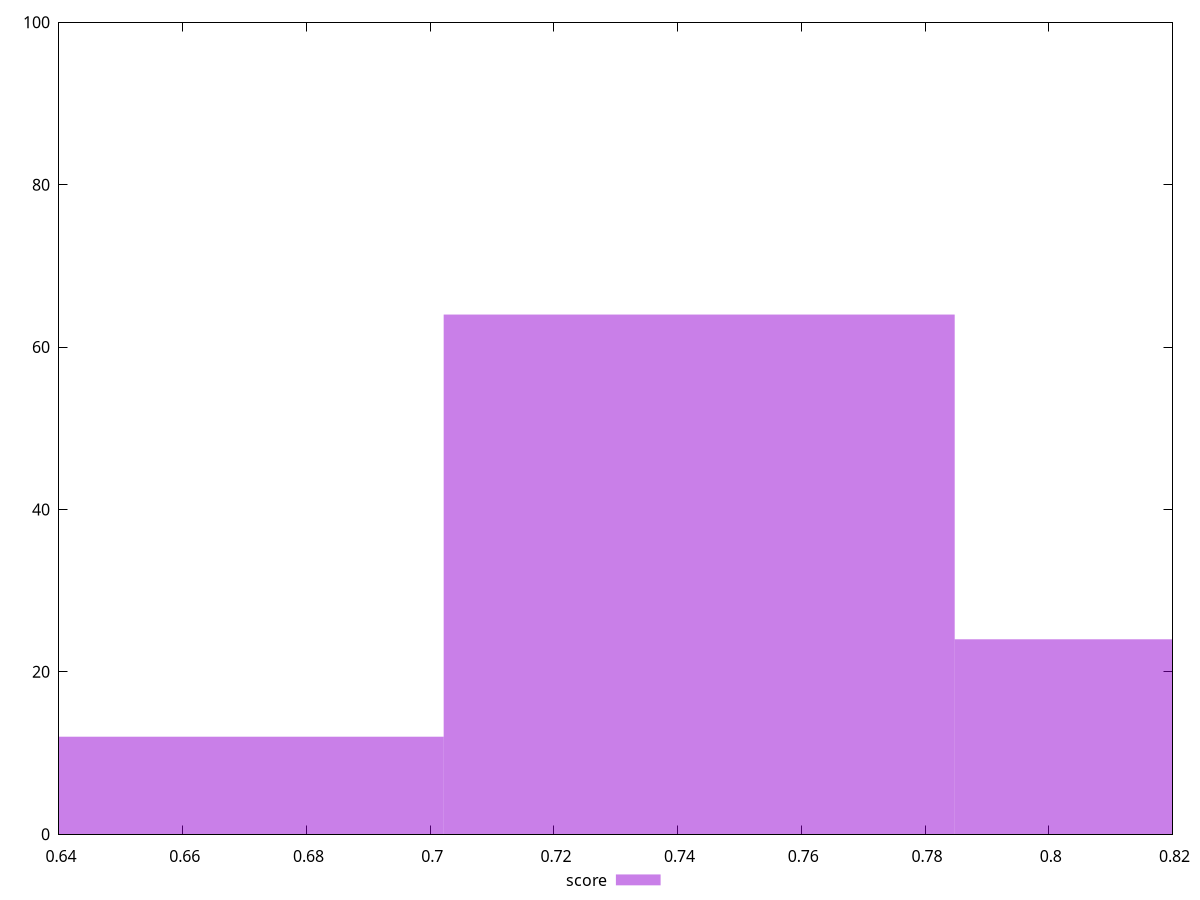 reset

$score <<EOF
0.7434867687058061 64
0.6608771277384943 12
0.8260964096731178 24
EOF

set key outside below
set boxwidth 0.08260964096731178
set xrange [0.64:0.82]
set yrange [0:100]
set trange [0:100]
set style fill transparent solid 0.5 noborder
set terminal svg size 640, 490 enhanced background rgb 'white'
set output "report_00011_2021-02-09T10:53:21.242Z/largest-contentful-paint/samples/pages+cached+noadtech+nomedia+nocss/score/histogram.svg"

plot $score title "score" with boxes

reset
